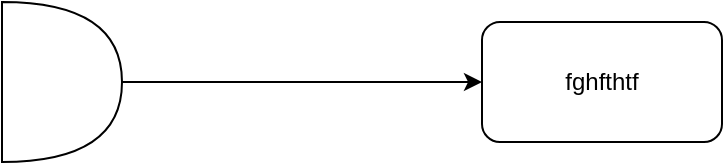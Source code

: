 <mxfile version="13.10.7" type="github">
  <diagram id="df4LoSMx6PirMKs4pR7R" name="Page-1">
    <mxGraphModel dx="868" dy="487" grid="1" gridSize="10" guides="1" tooltips="1" connect="1" arrows="1" fold="1" page="1" pageScale="1" pageWidth="850" pageHeight="1100" math="0" shadow="0">
      <root>
        <mxCell id="0" />
        <mxCell id="1" parent="0" />
        <mxCell id="53Ct0VY88A1SnN8FUH9h-3" style="edgeStyle=orthogonalEdgeStyle;rounded=0;orthogonalLoop=1;jettySize=auto;html=1;exitX=1;exitY=0.5;exitDx=0;exitDy=0;exitPerimeter=0;" edge="1" parent="1" source="53Ct0VY88A1SnN8FUH9h-1" target="53Ct0VY88A1SnN8FUH9h-2">
          <mxGeometry relative="1" as="geometry" />
        </mxCell>
        <mxCell id="53Ct0VY88A1SnN8FUH9h-1" value="" style="shape=or;whiteSpace=wrap;html=1;" vertex="1" parent="1">
          <mxGeometry x="140" y="70" width="60" height="80" as="geometry" />
        </mxCell>
        <mxCell id="53Ct0VY88A1SnN8FUH9h-2" value="fghfthtf" style="rounded=1;whiteSpace=wrap;html=1;" vertex="1" parent="1">
          <mxGeometry x="380" y="80" width="120" height="60" as="geometry" />
        </mxCell>
      </root>
    </mxGraphModel>
  </diagram>
</mxfile>
